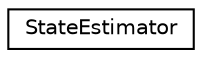 digraph "Graphical Class Hierarchy"
{
 // LATEX_PDF_SIZE
  edge [fontname="Helvetica",fontsize="10",labelfontname="Helvetica",labelfontsize="10"];
  node [fontname="Helvetica",fontsize="10",shape=record];
  rankdir="LR";
  Node0 [label="StateEstimator",height=0.2,width=0.4,color="black", fillcolor="white", style="filled",URL="$classStateEstimator.html",tooltip=" "];
}
